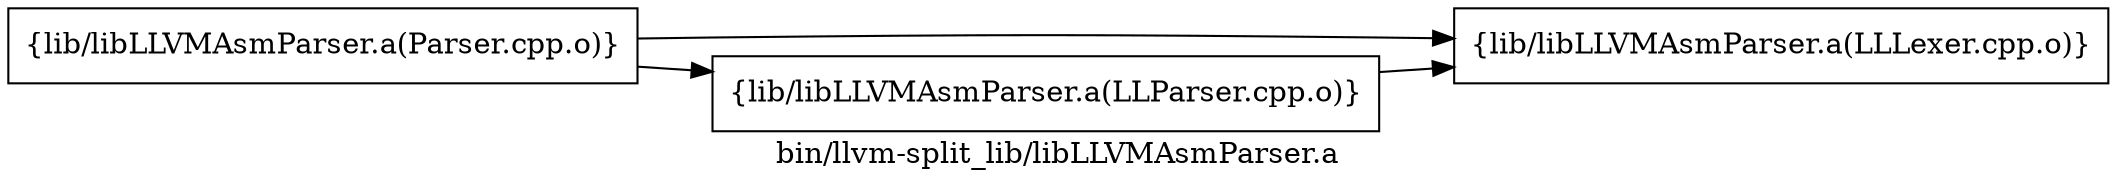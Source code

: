 digraph "bin/llvm-split_lib/libLLVMAsmParser.a" {
	label="bin/llvm-split_lib/libLLVMAsmParser.a";
	rankdir=LR;
	{ rank=same; Node0x55fc3f6e7b58;  }

	Node0x55fc3f6e7b58 [shape=record,shape=box,group=0,label="{lib/libLLVMAsmParser.a(Parser.cpp.o)}"];
	Node0x55fc3f6e7b58 -> Node0x55fc3f6e6898;
	Node0x55fc3f6e7b58 -> Node0x55fc3f6e6528;
	Node0x55fc3f6e6898 [shape=record,shape=box,group=0,label="{lib/libLLVMAsmParser.a(LLLexer.cpp.o)}"];
	Node0x55fc3f6e6528 [shape=record,shape=box,group=0,label="{lib/libLLVMAsmParser.a(LLParser.cpp.o)}"];
	Node0x55fc3f6e6528 -> Node0x55fc3f6e6898;
}
